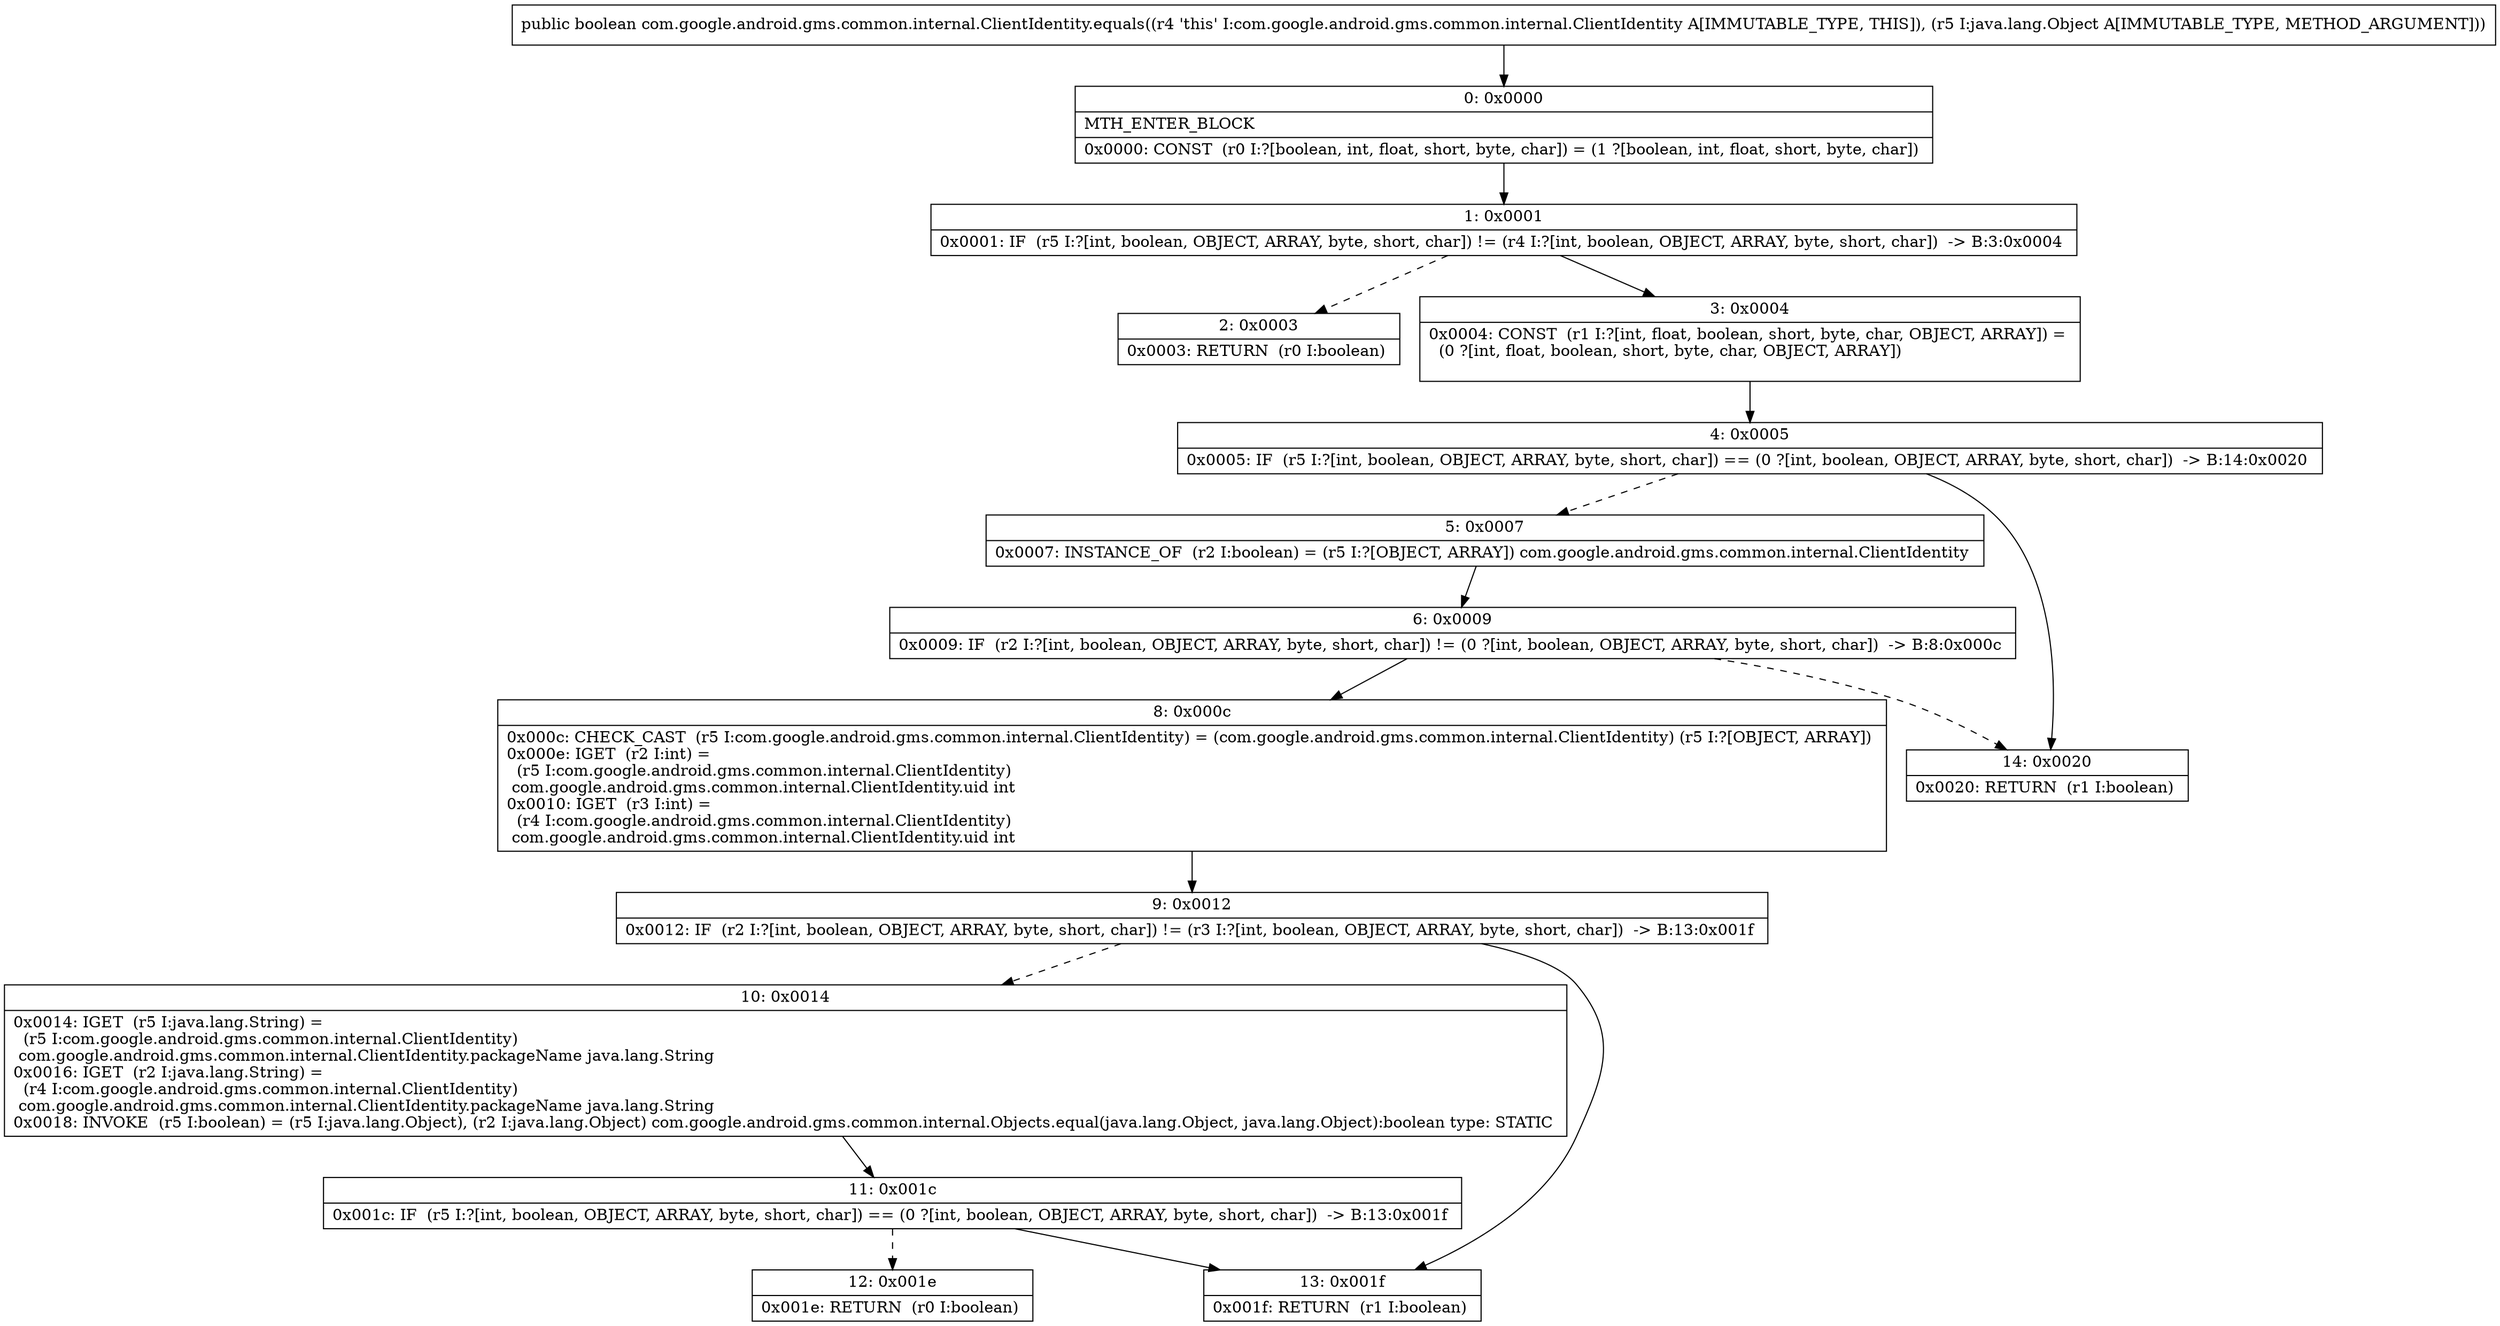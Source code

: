 digraph "CFG forcom.google.android.gms.common.internal.ClientIdentity.equals(Ljava\/lang\/Object;)Z" {
Node_0 [shape=record,label="{0\:\ 0x0000|MTH_ENTER_BLOCK\l|0x0000: CONST  (r0 I:?[boolean, int, float, short, byte, char]) = (1 ?[boolean, int, float, short, byte, char]) \l}"];
Node_1 [shape=record,label="{1\:\ 0x0001|0x0001: IF  (r5 I:?[int, boolean, OBJECT, ARRAY, byte, short, char]) != (r4 I:?[int, boolean, OBJECT, ARRAY, byte, short, char])  \-\> B:3:0x0004 \l}"];
Node_2 [shape=record,label="{2\:\ 0x0003|0x0003: RETURN  (r0 I:boolean) \l}"];
Node_3 [shape=record,label="{3\:\ 0x0004|0x0004: CONST  (r1 I:?[int, float, boolean, short, byte, char, OBJECT, ARRAY]) = \l  (0 ?[int, float, boolean, short, byte, char, OBJECT, ARRAY])\l \l}"];
Node_4 [shape=record,label="{4\:\ 0x0005|0x0005: IF  (r5 I:?[int, boolean, OBJECT, ARRAY, byte, short, char]) == (0 ?[int, boolean, OBJECT, ARRAY, byte, short, char])  \-\> B:14:0x0020 \l}"];
Node_5 [shape=record,label="{5\:\ 0x0007|0x0007: INSTANCE_OF  (r2 I:boolean) = (r5 I:?[OBJECT, ARRAY]) com.google.android.gms.common.internal.ClientIdentity \l}"];
Node_6 [shape=record,label="{6\:\ 0x0009|0x0009: IF  (r2 I:?[int, boolean, OBJECT, ARRAY, byte, short, char]) != (0 ?[int, boolean, OBJECT, ARRAY, byte, short, char])  \-\> B:8:0x000c \l}"];
Node_8 [shape=record,label="{8\:\ 0x000c|0x000c: CHECK_CAST  (r5 I:com.google.android.gms.common.internal.ClientIdentity) = (com.google.android.gms.common.internal.ClientIdentity) (r5 I:?[OBJECT, ARRAY]) \l0x000e: IGET  (r2 I:int) = \l  (r5 I:com.google.android.gms.common.internal.ClientIdentity)\l com.google.android.gms.common.internal.ClientIdentity.uid int \l0x0010: IGET  (r3 I:int) = \l  (r4 I:com.google.android.gms.common.internal.ClientIdentity)\l com.google.android.gms.common.internal.ClientIdentity.uid int \l}"];
Node_9 [shape=record,label="{9\:\ 0x0012|0x0012: IF  (r2 I:?[int, boolean, OBJECT, ARRAY, byte, short, char]) != (r3 I:?[int, boolean, OBJECT, ARRAY, byte, short, char])  \-\> B:13:0x001f \l}"];
Node_10 [shape=record,label="{10\:\ 0x0014|0x0014: IGET  (r5 I:java.lang.String) = \l  (r5 I:com.google.android.gms.common.internal.ClientIdentity)\l com.google.android.gms.common.internal.ClientIdentity.packageName java.lang.String \l0x0016: IGET  (r2 I:java.lang.String) = \l  (r4 I:com.google.android.gms.common.internal.ClientIdentity)\l com.google.android.gms.common.internal.ClientIdentity.packageName java.lang.String \l0x0018: INVOKE  (r5 I:boolean) = (r5 I:java.lang.Object), (r2 I:java.lang.Object) com.google.android.gms.common.internal.Objects.equal(java.lang.Object, java.lang.Object):boolean type: STATIC \l}"];
Node_11 [shape=record,label="{11\:\ 0x001c|0x001c: IF  (r5 I:?[int, boolean, OBJECT, ARRAY, byte, short, char]) == (0 ?[int, boolean, OBJECT, ARRAY, byte, short, char])  \-\> B:13:0x001f \l}"];
Node_12 [shape=record,label="{12\:\ 0x001e|0x001e: RETURN  (r0 I:boolean) \l}"];
Node_13 [shape=record,label="{13\:\ 0x001f|0x001f: RETURN  (r1 I:boolean) \l}"];
Node_14 [shape=record,label="{14\:\ 0x0020|0x0020: RETURN  (r1 I:boolean) \l}"];
MethodNode[shape=record,label="{public boolean com.google.android.gms.common.internal.ClientIdentity.equals((r4 'this' I:com.google.android.gms.common.internal.ClientIdentity A[IMMUTABLE_TYPE, THIS]), (r5 I:java.lang.Object A[IMMUTABLE_TYPE, METHOD_ARGUMENT])) }"];
MethodNode -> Node_0;
Node_0 -> Node_1;
Node_1 -> Node_2[style=dashed];
Node_1 -> Node_3;
Node_3 -> Node_4;
Node_4 -> Node_5[style=dashed];
Node_4 -> Node_14;
Node_5 -> Node_6;
Node_6 -> Node_8;
Node_6 -> Node_14[style=dashed];
Node_8 -> Node_9;
Node_9 -> Node_10[style=dashed];
Node_9 -> Node_13;
Node_10 -> Node_11;
Node_11 -> Node_12[style=dashed];
Node_11 -> Node_13;
}

